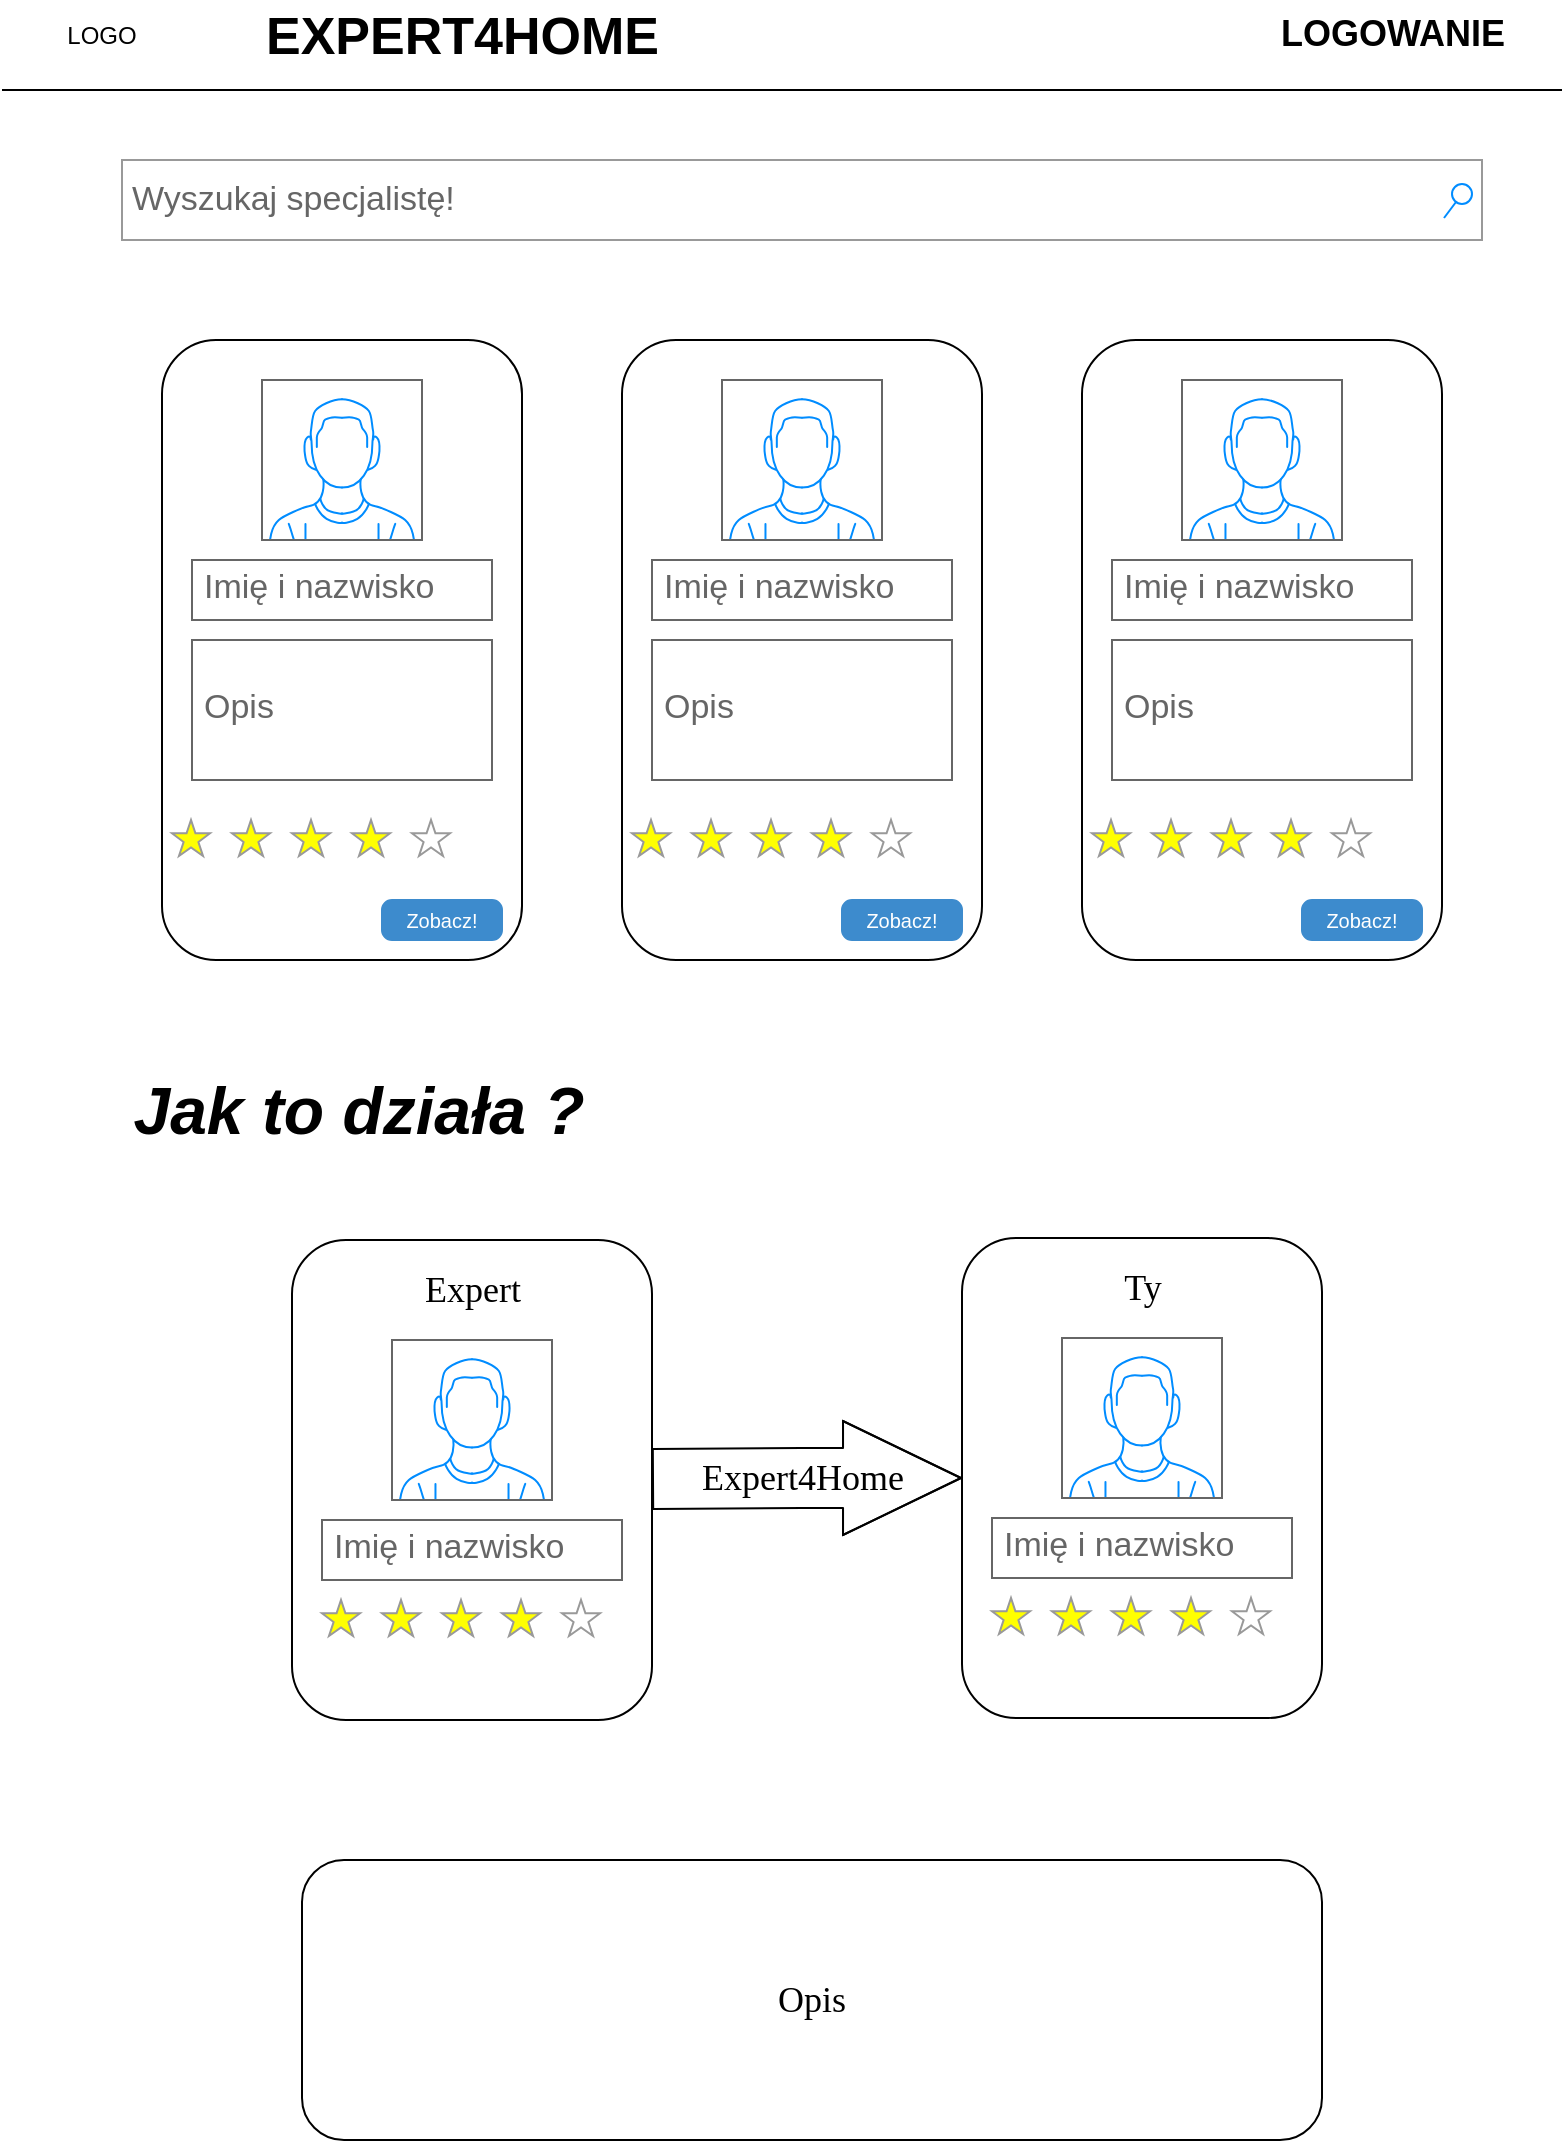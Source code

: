 <mxfile version="12.5.8" type="device"><diagram name="Page-1" id="f1b7ffb7-ca1e-a977-7cf5-a751b3c06c05"><mxGraphModel dx="3555" dy="1738" grid="1" gridSize="10" guides="1" tooltips="1" connect="1" arrows="1" fold="1" page="1" pageScale="1" pageWidth="826" pageHeight="1169" background="#ffffff" math="0" shadow="0"><root><mxCell id="0"/><mxCell id="1" parent="0"/><mxCell id="2" value="EXPERT4HOME" style="text;spacingTop=-5;fontSize=26;fontStyle=1;" parent="1" vertex="1"><mxGeometry x="150" y="20" width="230" height="20" as="geometry"/></mxCell><mxCell id="3" value="" style="line;strokeWidth=1" parent="1" vertex="1"><mxGeometry x="20" y="60" width="780" height="10" as="geometry"/></mxCell><mxCell id="21" value="LOGO" style="text;spacingTop=-5;align=center" parent="1" vertex="1"><mxGeometry x="30" y="29" width="80" height="16" as="geometry"/></mxCell><mxCell id="Jd8iYY4l4Ism8oMpqjfA-62" value="LOGOWANIE" style="text;html=1;align=center;verticalAlign=middle;resizable=0;points=[];autosize=1;fontStyle=1;fontSize=18;" vertex="1" parent="1"><mxGeometry x="650" y="22" width="130" height="30" as="geometry"/></mxCell><mxCell id="Jd8iYY4l4Ism8oMpqjfA-77" value="Wyszukaj specjalistę!" style="strokeWidth=1;shadow=0;dashed=0;align=center;html=1;shape=mxgraph.mockup.forms.searchBox;strokeColor=#999999;mainText=;strokeColor2=#008cff;fontColor=#666666;fontSize=17;align=left;spacingLeft=3;" vertex="1" parent="1"><mxGeometry x="80" y="100" width="680" height="40" as="geometry"/></mxCell><mxCell id="Jd8iYY4l4Ism8oMpqjfA-83" value="" style="rounded=1;whiteSpace=wrap;html=1;fontSize=18;" vertex="1" parent="1"><mxGeometry x="100" y="190" width="180" height="310" as="geometry"/></mxCell><mxCell id="Jd8iYY4l4Ism8oMpqjfA-88" value="" style="verticalLabelPosition=bottom;shadow=0;dashed=0;align=center;html=1;verticalAlign=top;strokeWidth=1;shape=mxgraph.mockup.containers.userMale;strokeColor=#666666;strokeColor2=#008cff;fontSize=18;" vertex="1" parent="1"><mxGeometry x="150" y="210" width="80" height="80" as="geometry"/></mxCell><mxCell id="Jd8iYY4l4Ism8oMpqjfA-91" value="Imię i nazwisko" style="strokeWidth=1;shadow=0;dashed=0;align=center;html=1;shape=mxgraph.mockup.text.textBox;fontColor=#666666;align=left;fontSize=17;spacingLeft=4;spacingTop=-3;strokeColor=#666666;mainText=" vertex="1" parent="1"><mxGeometry x="115" y="300" width="150" height="30" as="geometry"/></mxCell><mxCell id="Jd8iYY4l4Ism8oMpqjfA-94" value="Opis" style="strokeWidth=1;shadow=0;dashed=0;align=center;html=1;shape=mxgraph.mockup.text.textBox;fontColor=#666666;align=left;fontSize=17;spacingLeft=4;spacingTop=-3;strokeColor=#666666;mainText=" vertex="1" parent="1"><mxGeometry x="115" y="340" width="150" height="70" as="geometry"/></mxCell><mxCell id="Jd8iYY4l4Ism8oMpqjfA-98" value="Zobacz!" style="html=1;shadow=0;dashed=0;shape=mxgraph.bootstrap.rrect;rSize=5;fillColor=#3D8BCD;align=center;strokeColor=#3D8BCD;fontColor=#ffffff;fontSize=10;whiteSpace=wrap;" vertex="1" parent="1"><mxGeometry x="210" y="470" width="60" height="20" as="geometry"/></mxCell><mxCell id="Jd8iYY4l4Ism8oMpqjfA-117" value="" style="verticalLabelPosition=bottom;shadow=0;dashed=0;align=center;html=1;verticalAlign=top;strokeWidth=1;shape=mxgraph.mockup.misc.rating;strokeColor=#999999;fillColor=#ffff00;emptyFillColor=#ffffff;grade=4;ratingScale=5;ratingStyle=star;fontSize=18;" vertex="1" parent="1"><mxGeometry x="105" y="430" width="185" height="20" as="geometry"/></mxCell><mxCell id="Jd8iYY4l4Ism8oMpqjfA-132" value="" style="rounded=1;whiteSpace=wrap;html=1;fontSize=18;" vertex="1" parent="1"><mxGeometry x="560" y="190" width="180" height="310" as="geometry"/></mxCell><mxCell id="Jd8iYY4l4Ism8oMpqjfA-133" value="" style="verticalLabelPosition=bottom;shadow=0;dashed=0;align=center;html=1;verticalAlign=top;strokeWidth=1;shape=mxgraph.mockup.containers.userMale;strokeColor=#666666;strokeColor2=#008cff;fontSize=18;" vertex="1" parent="1"><mxGeometry x="610" y="210" width="80" height="80" as="geometry"/></mxCell><mxCell id="Jd8iYY4l4Ism8oMpqjfA-134" value="Imię i nazwisko" style="strokeWidth=1;shadow=0;dashed=0;align=center;html=1;shape=mxgraph.mockup.text.textBox;fontColor=#666666;align=left;fontSize=17;spacingLeft=4;spacingTop=-3;strokeColor=#666666;mainText=" vertex="1" parent="1"><mxGeometry x="575" y="300" width="150" height="30" as="geometry"/></mxCell><mxCell id="Jd8iYY4l4Ism8oMpqjfA-135" value="Opis" style="strokeWidth=1;shadow=0;dashed=0;align=center;html=1;shape=mxgraph.mockup.text.textBox;fontColor=#666666;align=left;fontSize=17;spacingLeft=4;spacingTop=-3;strokeColor=#666666;mainText=" vertex="1" parent="1"><mxGeometry x="575" y="340" width="150" height="70" as="geometry"/></mxCell><mxCell id="Jd8iYY4l4Ism8oMpqjfA-136" value="Zobacz!" style="html=1;shadow=0;dashed=0;shape=mxgraph.bootstrap.rrect;rSize=5;fillColor=#3D8BCD;align=center;strokeColor=#3D8BCD;fontColor=#ffffff;fontSize=10;whiteSpace=wrap;" vertex="1" parent="1"><mxGeometry x="670" y="470" width="60" height="20" as="geometry"/></mxCell><mxCell id="Jd8iYY4l4Ism8oMpqjfA-137" value="" style="verticalLabelPosition=bottom;shadow=0;dashed=0;align=center;html=1;verticalAlign=top;strokeWidth=1;shape=mxgraph.mockup.misc.rating;strokeColor=#999999;fillColor=#ffff00;emptyFillColor=#ffffff;grade=4;ratingScale=5;ratingStyle=star;fontSize=18;" vertex="1" parent="1"><mxGeometry x="565" y="430" width="185" height="20" as="geometry"/></mxCell><mxCell id="Jd8iYY4l4Ism8oMpqjfA-138" value="" style="rounded=1;whiteSpace=wrap;html=1;fontSize=18;" vertex="1" parent="1"><mxGeometry x="330" y="190" width="180" height="310" as="geometry"/></mxCell><mxCell id="Jd8iYY4l4Ism8oMpqjfA-139" value="" style="verticalLabelPosition=bottom;shadow=0;dashed=0;align=center;html=1;verticalAlign=top;strokeWidth=1;shape=mxgraph.mockup.containers.userMale;strokeColor=#666666;strokeColor2=#008cff;fontSize=18;" vertex="1" parent="1"><mxGeometry x="380" y="210" width="80" height="80" as="geometry"/></mxCell><mxCell id="Jd8iYY4l4Ism8oMpqjfA-140" value="Imię i nazwisko" style="strokeWidth=1;shadow=0;dashed=0;align=center;html=1;shape=mxgraph.mockup.text.textBox;fontColor=#666666;align=left;fontSize=17;spacingLeft=4;spacingTop=-3;strokeColor=#666666;mainText=" vertex="1" parent="1"><mxGeometry x="345" y="300" width="150" height="30" as="geometry"/></mxCell><mxCell id="Jd8iYY4l4Ism8oMpqjfA-141" value="Opis" style="strokeWidth=1;shadow=0;dashed=0;align=center;html=1;shape=mxgraph.mockup.text.textBox;fontColor=#666666;align=left;fontSize=17;spacingLeft=4;spacingTop=-3;strokeColor=#666666;mainText=" vertex="1" parent="1"><mxGeometry x="345" y="340" width="150" height="70" as="geometry"/></mxCell><mxCell id="Jd8iYY4l4Ism8oMpqjfA-142" value="Zobacz!" style="html=1;shadow=0;dashed=0;shape=mxgraph.bootstrap.rrect;rSize=5;fillColor=#3D8BCD;align=center;strokeColor=#3D8BCD;fontColor=#ffffff;fontSize=10;whiteSpace=wrap;" vertex="1" parent="1"><mxGeometry x="440" y="470" width="60" height="20" as="geometry"/></mxCell><mxCell id="Jd8iYY4l4Ism8oMpqjfA-143" value="" style="verticalLabelPosition=bottom;shadow=0;dashed=0;align=center;html=1;verticalAlign=top;strokeWidth=1;shape=mxgraph.mockup.misc.rating;strokeColor=#999999;fillColor=#ffff00;emptyFillColor=#ffffff;grade=4;ratingScale=5;ratingStyle=star;fontSize=18;" vertex="1" parent="1"><mxGeometry x="335" y="430" width="185" height="20" as="geometry"/></mxCell><mxCell id="Jd8iYY4l4Ism8oMpqjfA-151" value="&lt;span&gt;&lt;font style=&quot;font-size: 33px&quot; face=&quot;Helvetica&quot;&gt;Jak to działa ?&lt;/font&gt;&lt;/span&gt;" style="text;html=1;align=center;verticalAlign=middle;resizable=0;points=[];autosize=1;fontSize=18;fontStyle=3;fontFamily=Times New Roman;" vertex="1" parent="1"><mxGeometry x="77.5" y="560" width="240" height="30" as="geometry"/></mxCell><mxCell id="Jd8iYY4l4Ism8oMpqjfA-152" value="" style="rounded=1;whiteSpace=wrap;html=1;fontSize=18;" vertex="1" parent="1"><mxGeometry x="165" y="640" width="180" height="240" as="geometry"/></mxCell><mxCell id="Jd8iYY4l4Ism8oMpqjfA-153" value="" style="verticalLabelPosition=bottom;shadow=0;dashed=0;align=center;html=1;verticalAlign=top;strokeWidth=1;shape=mxgraph.mockup.containers.userMale;strokeColor=#666666;strokeColor2=#008cff;fontSize=18;" vertex="1" parent="1"><mxGeometry x="215" y="690" width="80" height="80" as="geometry"/></mxCell><mxCell id="Jd8iYY4l4Ism8oMpqjfA-154" value="Imię i nazwisko" style="strokeWidth=1;shadow=0;dashed=0;align=center;html=1;shape=mxgraph.mockup.text.textBox;fontColor=#666666;align=left;fontSize=17;spacingLeft=4;spacingTop=-3;strokeColor=#666666;mainText=" vertex="1" parent="1"><mxGeometry x="180" y="780" width="150" height="30" as="geometry"/></mxCell><mxCell id="Jd8iYY4l4Ism8oMpqjfA-157" value="" style="verticalLabelPosition=bottom;shadow=0;dashed=0;align=center;html=1;verticalAlign=top;strokeWidth=1;shape=mxgraph.mockup.misc.rating;strokeColor=#999999;fillColor=#ffff00;emptyFillColor=#ffffff;grade=4;ratingScale=5;ratingStyle=star;fontSize=18;" vertex="1" parent="1"><mxGeometry x="180" y="820" width="185" height="20" as="geometry"/></mxCell><mxCell id="Jd8iYY4l4Ism8oMpqjfA-166" style="edgeStyle=orthogonalEdgeStyle;rounded=0;orthogonalLoop=1;jettySize=auto;html=1;exitX=0.5;exitY=1;exitDx=0;exitDy=0;fontFamily=Times New Roman;fontSize=18;" edge="1" parent="1" source="Jd8iYY4l4Ism8oMpqjfA-152" target="Jd8iYY4l4Ism8oMpqjfA-152"><mxGeometry relative="1" as="geometry"/></mxCell><mxCell id="Jd8iYY4l4Ism8oMpqjfA-167" value="Expert" style="text;html=1;align=center;verticalAlign=middle;resizable=0;points=[];autosize=1;fontSize=18;fontFamily=Times New Roman;" vertex="1" parent="1"><mxGeometry x="225" y="650" width="60" height="30" as="geometry"/></mxCell><mxCell id="Jd8iYY4l4Ism8oMpqjfA-181" value="" style="rounded=1;whiteSpace=wrap;html=1;fontSize=18;" vertex="1" parent="1"><mxGeometry x="500" y="639" width="180" height="240" as="geometry"/></mxCell><mxCell id="Jd8iYY4l4Ism8oMpqjfA-182" value="" style="verticalLabelPosition=bottom;shadow=0;dashed=0;align=center;html=1;verticalAlign=top;strokeWidth=1;shape=mxgraph.mockup.containers.userMale;strokeColor=#666666;strokeColor2=#008cff;fontSize=18;" vertex="1" parent="1"><mxGeometry x="550" y="689" width="80" height="80" as="geometry"/></mxCell><mxCell id="Jd8iYY4l4Ism8oMpqjfA-183" value="Imię i nazwisko" style="strokeWidth=1;shadow=0;dashed=0;align=center;html=1;shape=mxgraph.mockup.text.textBox;fontColor=#666666;align=left;fontSize=17;spacingLeft=4;spacingTop=-3;strokeColor=#666666;mainText=" vertex="1" parent="1"><mxGeometry x="515" y="779" width="150" height="30" as="geometry"/></mxCell><mxCell id="Jd8iYY4l4Ism8oMpqjfA-184" value="" style="verticalLabelPosition=bottom;shadow=0;dashed=0;align=center;html=1;verticalAlign=top;strokeWidth=1;shape=mxgraph.mockup.misc.rating;strokeColor=#999999;fillColor=#ffff00;emptyFillColor=#ffffff;grade=4;ratingScale=5;ratingStyle=star;fontSize=18;" vertex="1" parent="1"><mxGeometry x="515" y="819" width="185" height="20" as="geometry"/></mxCell><mxCell id="Jd8iYY4l4Ism8oMpqjfA-185" style="edgeStyle=orthogonalEdgeStyle;rounded=0;orthogonalLoop=1;jettySize=auto;html=1;exitX=0.5;exitY=1;exitDx=0;exitDy=0;fontFamily=Times New Roman;fontSize=18;" edge="1" parent="1" source="Jd8iYY4l4Ism8oMpqjfA-181" target="Jd8iYY4l4Ism8oMpqjfA-181"><mxGeometry relative="1" as="geometry"/></mxCell><mxCell id="Jd8iYY4l4Ism8oMpqjfA-186" value="Ty" style="text;html=1;align=center;verticalAlign=middle;resizable=0;points=[];autosize=1;fontSize=18;fontFamily=Times New Roman;" vertex="1" parent="1"><mxGeometry x="575" y="649" width="30" height="30" as="geometry"/></mxCell><mxCell id="Jd8iYY4l4Ism8oMpqjfA-189" value="" style="shape=flexArrow;endArrow=classic;html=1;fontFamily=Times New Roman;fontSize=18;entryX=0;entryY=0.5;entryDx=0;entryDy=0;endWidth=26;endSize=19.33;width=30;" edge="1" parent="1" source="Jd8iYY4l4Ism8oMpqjfA-152" target="Jd8iYY4l4Ism8oMpqjfA-181"><mxGeometry width="50" height="50" relative="1" as="geometry"><mxPoint x="360" y="780" as="sourcePoint"/><mxPoint x="410" y="730" as="targetPoint"/><Array as="points"><mxPoint x="420" y="759"/></Array></mxGeometry></mxCell><mxCell id="Jd8iYY4l4Ism8oMpqjfA-190" value="Expert4Home" style="text;html=1;align=center;verticalAlign=middle;resizable=0;points=[];labelBackgroundColor=#ffffff;fontSize=18;fontFamily=Times New Roman;" vertex="1" connectable="0" parent="Jd8iYY4l4Ism8oMpqjfA-189"><mxGeometry x="-0.367" y="5" relative="1" as="geometry"><mxPoint x="26.03" y="4.84" as="offset"/></mxGeometry></mxCell><mxCell id="Jd8iYY4l4Ism8oMpqjfA-194" value="Opis" style="rounded=1;whiteSpace=wrap;html=1;fontFamily=Times New Roman;fontSize=18;" vertex="1" parent="1"><mxGeometry x="170" y="950" width="510" height="140" as="geometry"/></mxCell></root></mxGraphModel></diagram></mxfile>